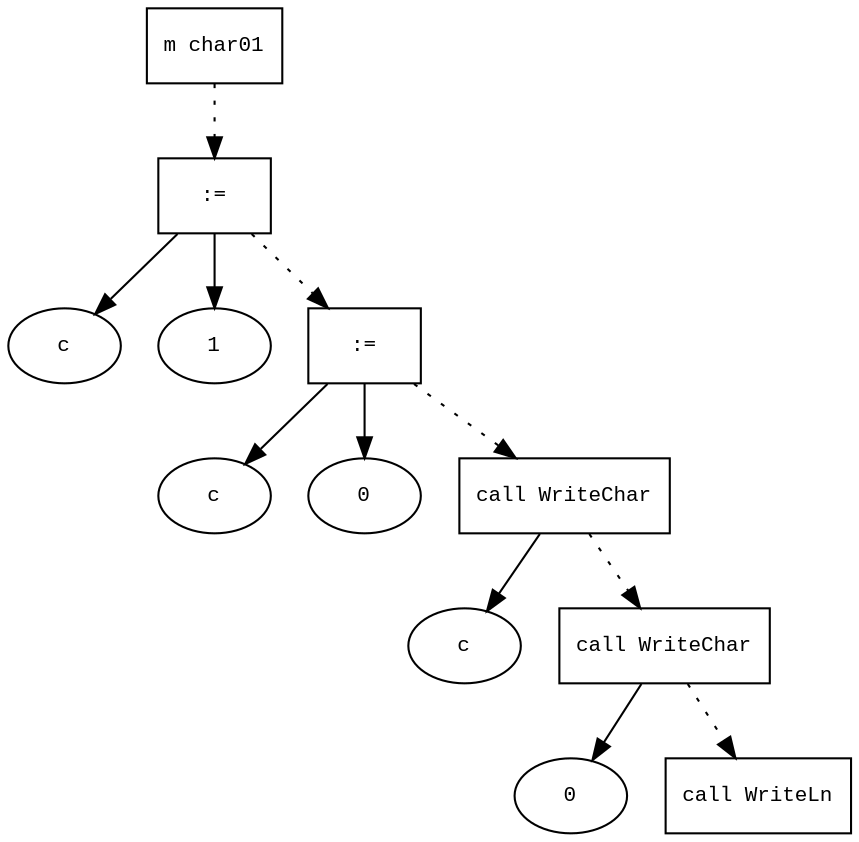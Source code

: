 digraph AST {
  graph [fontname="Times New Roman",fontsize=10];
  node  [fontname="Courier New",fontsize=10];
  edge  [fontname="Times New Roman",fontsize=10];

  node0 [label="m char01",shape=box];
  node3 [label=":=",shape=box];
  node1 [label="c",shape=ellipse];
  node3->node1;
  node2 [label="1",shape=ellipse];
  node3->node2;
  node0 -> node3 [style=dotted];
  node6 [label=":=",shape=box];
  node4 [label="c",shape=ellipse];
  node6->node4;
  node5 [label="0",shape=ellipse];
  node6->node5;
  node3 -> node6 [style=dotted];
  node7 [label="call WriteChar",shape=box];
  node8 [label="c",shape=ellipse];
  node7->node8;
  node6 -> node7 [style=dotted];
  node10 [label="call WriteChar",shape=box];
  node11 [label="0",shape=ellipse];
  node10->node11;
  node7 -> node10 [style=dotted];
  node13 [label="call WriteLn",shape=box];
  node10 -> node13 [style=dotted];
}
